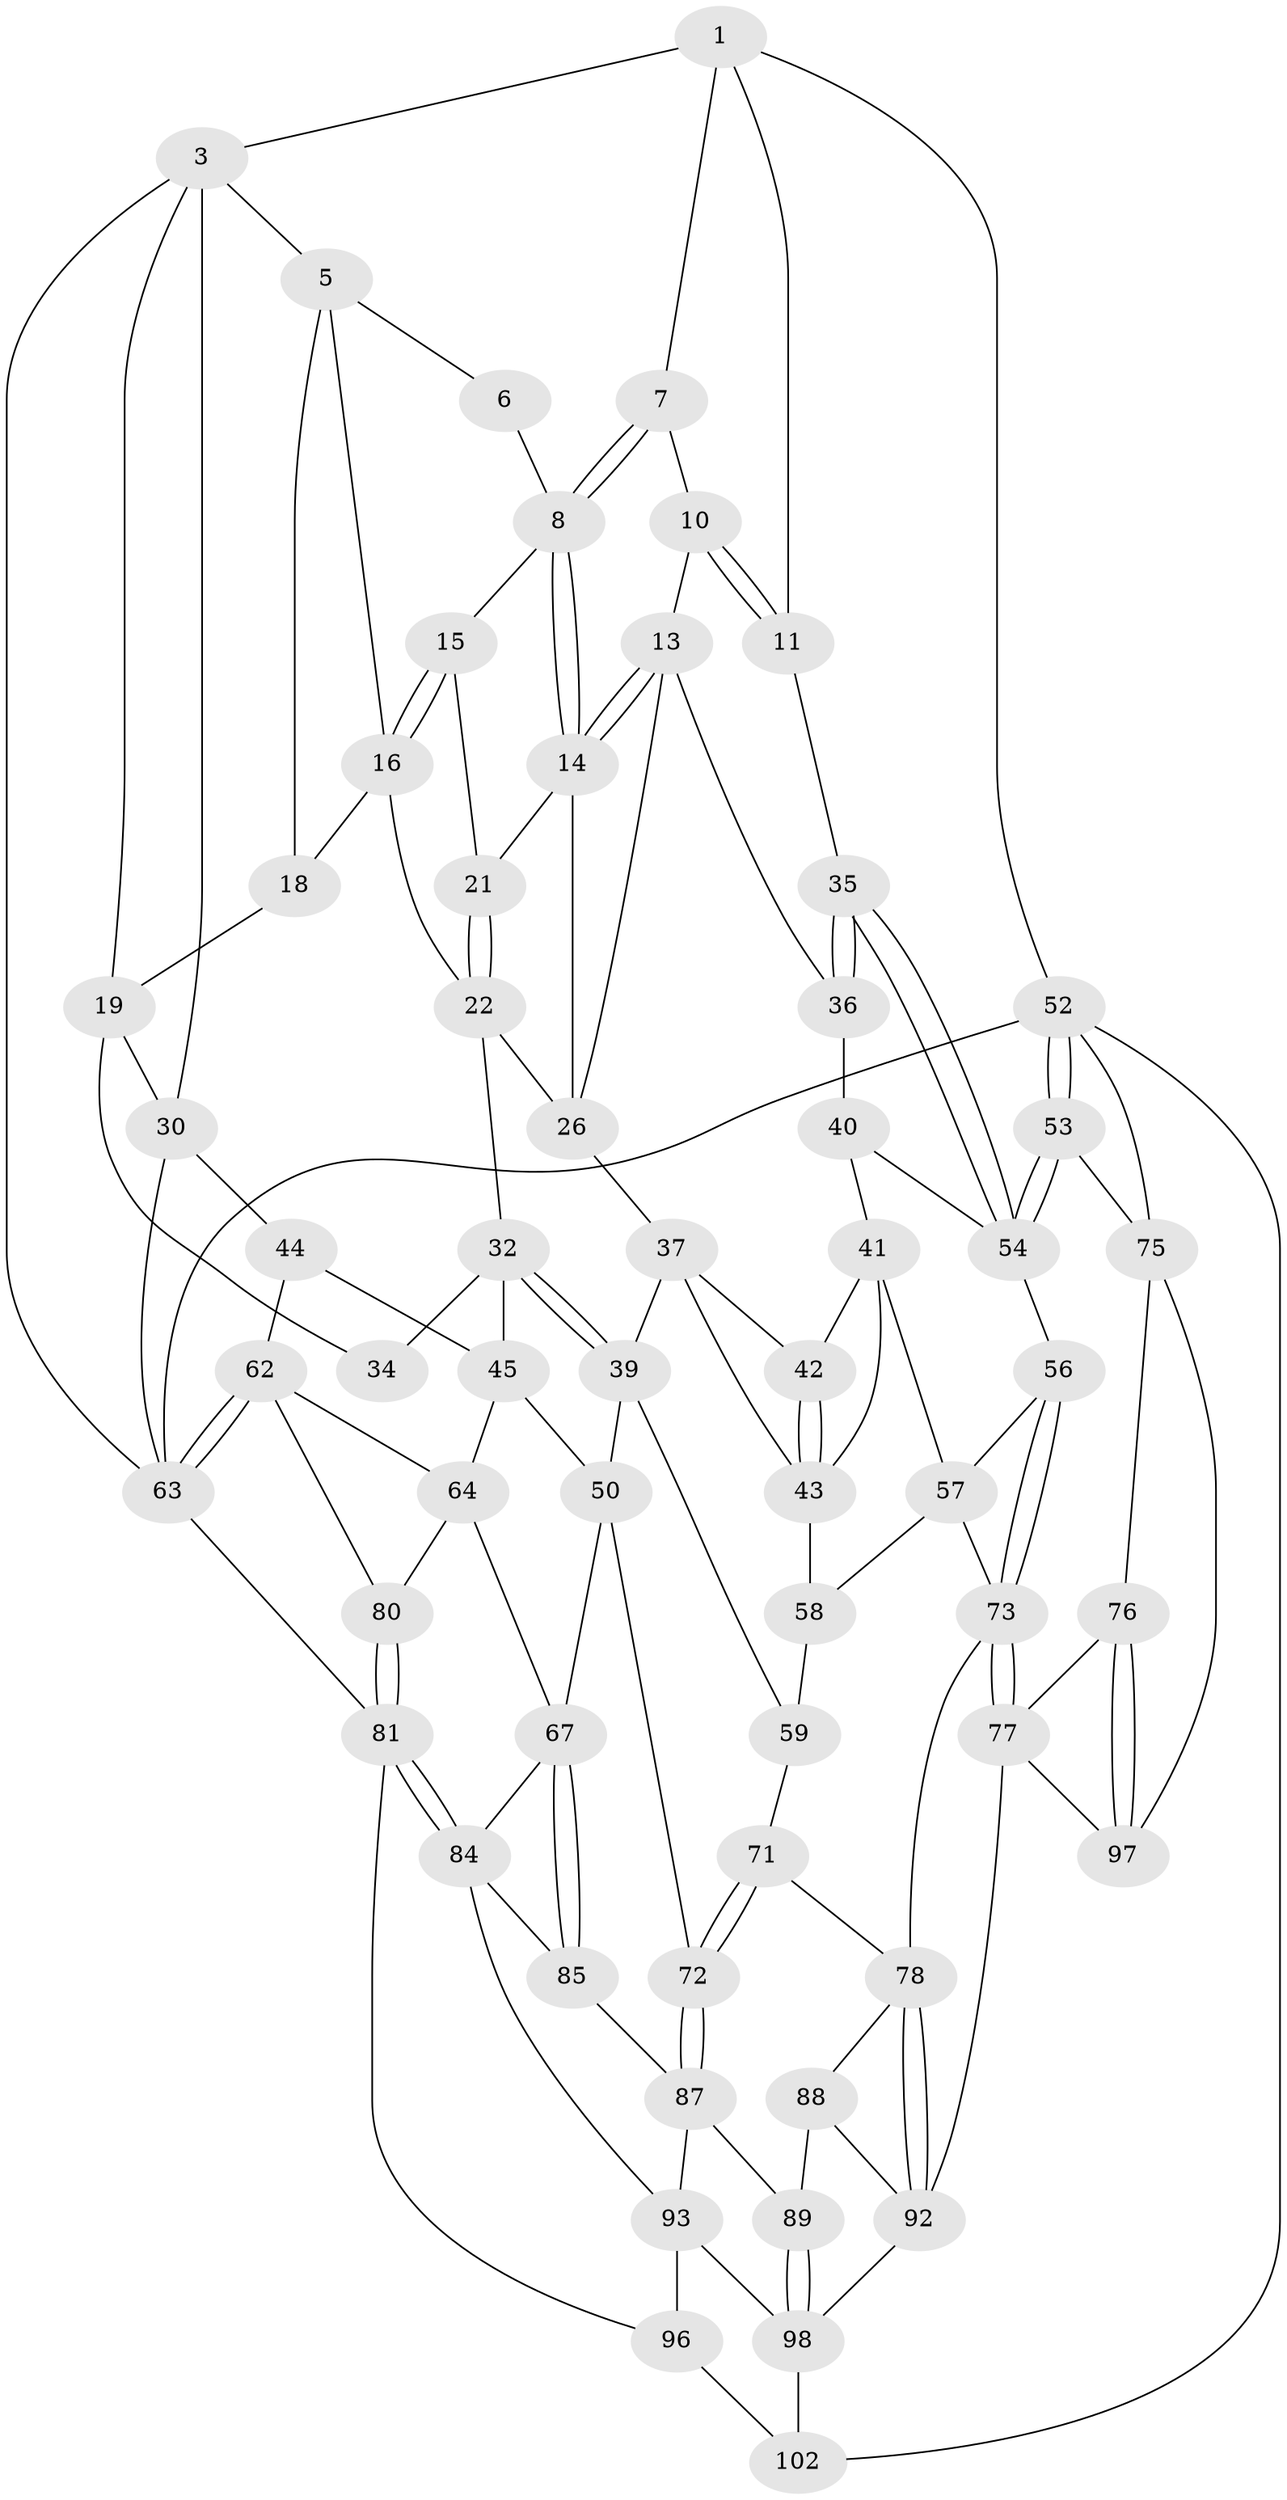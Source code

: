 // original degree distribution, {3: 0.029411764705882353, 6: 0.21568627450980393, 5: 0.5392156862745098, 4: 0.21568627450980393}
// Generated by graph-tools (version 1.1) at 2025/42/03/06/25 10:42:35]
// undirected, 62 vertices, 134 edges
graph export_dot {
graph [start="1"]
  node [color=gray90,style=filled];
  1 [pos="+0.5452454776645185+0",super="+2"];
  3 [pos="+0+0",super="+4"];
  5 [pos="+0.16898699584296786+0",super="+17"];
  6 [pos="+0.46641946841400034+0"];
  7 [pos="+0.6157436797939346+0.000848836874947015"];
  8 [pos="+0.591244079886142+0.1228056294031074",super="+9"];
  10 [pos="+0.685513346014466+0.06946761464363391",super="+12"];
  11 [pos="+1+0",super="+25"];
  13 [pos="+0.6791328830104513+0.22788813914113848",super="+27"];
  14 [pos="+0.5852575917949574+0.16480993843731226",super="+20"];
  15 [pos="+0.45544774141934435+0.10219422229056178"];
  16 [pos="+0.3803500887366333+0.15962983985216853",super="+24"];
  18 [pos="+0.27330433904864543+0.23320289271510922"];
  19 [pos="+0.18571710266971408+0.20813753720236824",super="+29"];
  21 [pos="+0.47203164725306074+0.12303697843287743"];
  22 [pos="+0.46531068976095546+0.29337755789403797",super="+23"];
  26 [pos="+0.4885776758317628+0.29057136368124376",super="+28"];
  30 [pos="+0+0.3220849925371423",super="+31"];
  32 [pos="+0.36376063185872687+0.38227279754828514",super="+33"];
  34 [pos="+0.24553223919294595+0.425827619052518"];
  35 [pos="+1+0.21219881038325747"];
  36 [pos="+1+0.29295313008539947"];
  37 [pos="+0.639730619976038+0.33780604185782775",super="+38"];
  39 [pos="+0.4882887053042923+0.49904453019371015",super="+49"];
  40 [pos="+1+0.3053706251440414"];
  41 [pos="+0.8570304356713672+0.4109000422315036",super="+47"];
  42 [pos="+0.7676527754059984+0.40724265180807545"];
  43 [pos="+0.6876907194810258+0.5285727533687491",super="+48"];
  44 [pos="+0.14714636203277606+0.45936914284014363",super="+46"];
  45 [pos="+0.2764491141901541+0.5216170479899308",super="+51"];
  50 [pos="+0.3810177029550225+0.6471906318068102",super="+66"];
  52 [pos="+1+1",super="+101"];
  53 [pos="+1+0.826285841657932"];
  54 [pos="+1+0.7260839487164119",super="+55"];
  56 [pos="+0.8803397290193391+0.6469822168462118"];
  57 [pos="+0.8416827506175741+0.6315654950494822",super="+60"];
  58 [pos="+0.6899731403219875+0.548271275518522",super="+61"];
  59 [pos="+0.5626206431941804+0.6329745057022628",super="+70"];
  62 [pos="+0.07933125641138529+0.6273318790093976",super="+65"];
  63 [pos="+0+0.5710900788128268",super="+83"];
  64 [pos="+0.29997016036474344+0.6100376377293272",super="+69"];
  67 [pos="+0.3381352293757322+0.7812767901681924",super="+68"];
  71 [pos="+0.5799141036298956+0.7431889339403382"];
  72 [pos="+0.5077094857494097+0.7950330919056928"];
  73 [pos="+0.8696647962216882+0.800733196351146",super="+74"];
  75 [pos="+1+0.8430093684643173",super="+100"];
  76 [pos="+0.9277804794611116+0.8540952968661962"];
  77 [pos="+0.914611751085751+0.845093037292966",super="+91"];
  78 [pos="+0.7394460272329108+0.8383508584380173",super="+79"];
  80 [pos="+0.1459083855075844+0.7481059636784153"];
  81 [pos="+0+1",super="+82"];
  84 [pos="+0.24131272449309818+0.8873492739808565",super="+86"];
  85 [pos="+0.3587435157605056+0.8173539856028381"];
  87 [pos="+0.49593990399447235+0.8128649564799296",super="+90"];
  88 [pos="+0.6176596421934573+0.8875916762339806"];
  89 [pos="+0.5997050164828693+0.9111515965508975"];
  92 [pos="+0.7419356951759507+0.9117338914247457",super="+95"];
  93 [pos="+0.4734204881819873+0.9194839528199261",super="+94"];
  96 [pos="+0.3675227719944506+1"];
  97 [pos="+0.8336631413408818+1"];
  98 [pos="+0.5984223575880223+0.9602534558674498",super="+99"];
  102 [pos="+0.5771368462467426+1"];
  1 -- 7;
  1 -- 3;
  1 -- 11;
  1 -- 52;
  3 -- 30;
  3 -- 19;
  3 -- 5;
  3 -- 63;
  5 -- 6;
  5 -- 16;
  5 -- 18;
  6 -- 8;
  7 -- 8;
  7 -- 8;
  7 -- 10;
  8 -- 14;
  8 -- 14;
  8 -- 15;
  10 -- 11 [weight=2];
  10 -- 11;
  10 -- 13;
  11 -- 35;
  13 -- 14;
  13 -- 14;
  13 -- 36;
  13 -- 26;
  14 -- 26;
  14 -- 21;
  15 -- 16;
  15 -- 16;
  15 -- 21;
  16 -- 18;
  16 -- 22;
  18 -- 19;
  19 -- 34;
  19 -- 30;
  21 -- 22;
  21 -- 22;
  22 -- 26;
  22 -- 32;
  26 -- 37;
  30 -- 44;
  30 -- 63;
  32 -- 39;
  32 -- 39;
  32 -- 34;
  32 -- 45;
  35 -- 36;
  35 -- 36;
  35 -- 54;
  35 -- 54;
  36 -- 40;
  37 -- 42;
  37 -- 43;
  37 -- 39;
  39 -- 50;
  39 -- 59;
  40 -- 41;
  40 -- 54;
  41 -- 42;
  41 -- 43;
  41 -- 57;
  42 -- 43;
  42 -- 43;
  43 -- 58;
  44 -- 45;
  44 -- 62;
  45 -- 64;
  45 -- 50;
  50 -- 72;
  50 -- 67;
  52 -- 53;
  52 -- 53;
  52 -- 75;
  52 -- 102;
  52 -- 63;
  53 -- 54;
  53 -- 54;
  53 -- 75;
  54 -- 56;
  56 -- 57;
  56 -- 73;
  56 -- 73;
  57 -- 73;
  57 -- 58;
  58 -- 59 [weight=2];
  59 -- 71;
  62 -- 63;
  62 -- 63;
  62 -- 64;
  62 -- 80;
  63 -- 81;
  64 -- 80;
  64 -- 67;
  67 -- 85;
  67 -- 85;
  67 -- 84;
  71 -- 72;
  71 -- 72;
  71 -- 78;
  72 -- 87;
  72 -- 87;
  73 -- 77;
  73 -- 77;
  73 -- 78;
  75 -- 76;
  75 -- 97;
  76 -- 77;
  76 -- 97;
  76 -- 97;
  77 -- 97;
  77 -- 92;
  78 -- 92;
  78 -- 92;
  78 -- 88;
  80 -- 81;
  80 -- 81;
  81 -- 84;
  81 -- 84;
  81 -- 96;
  84 -- 93;
  84 -- 85;
  85 -- 87;
  87 -- 89;
  87 -- 93;
  88 -- 89;
  88 -- 92;
  89 -- 98;
  89 -- 98;
  92 -- 98;
  93 -- 98;
  93 -- 96;
  96 -- 102;
  98 -- 102;
}

